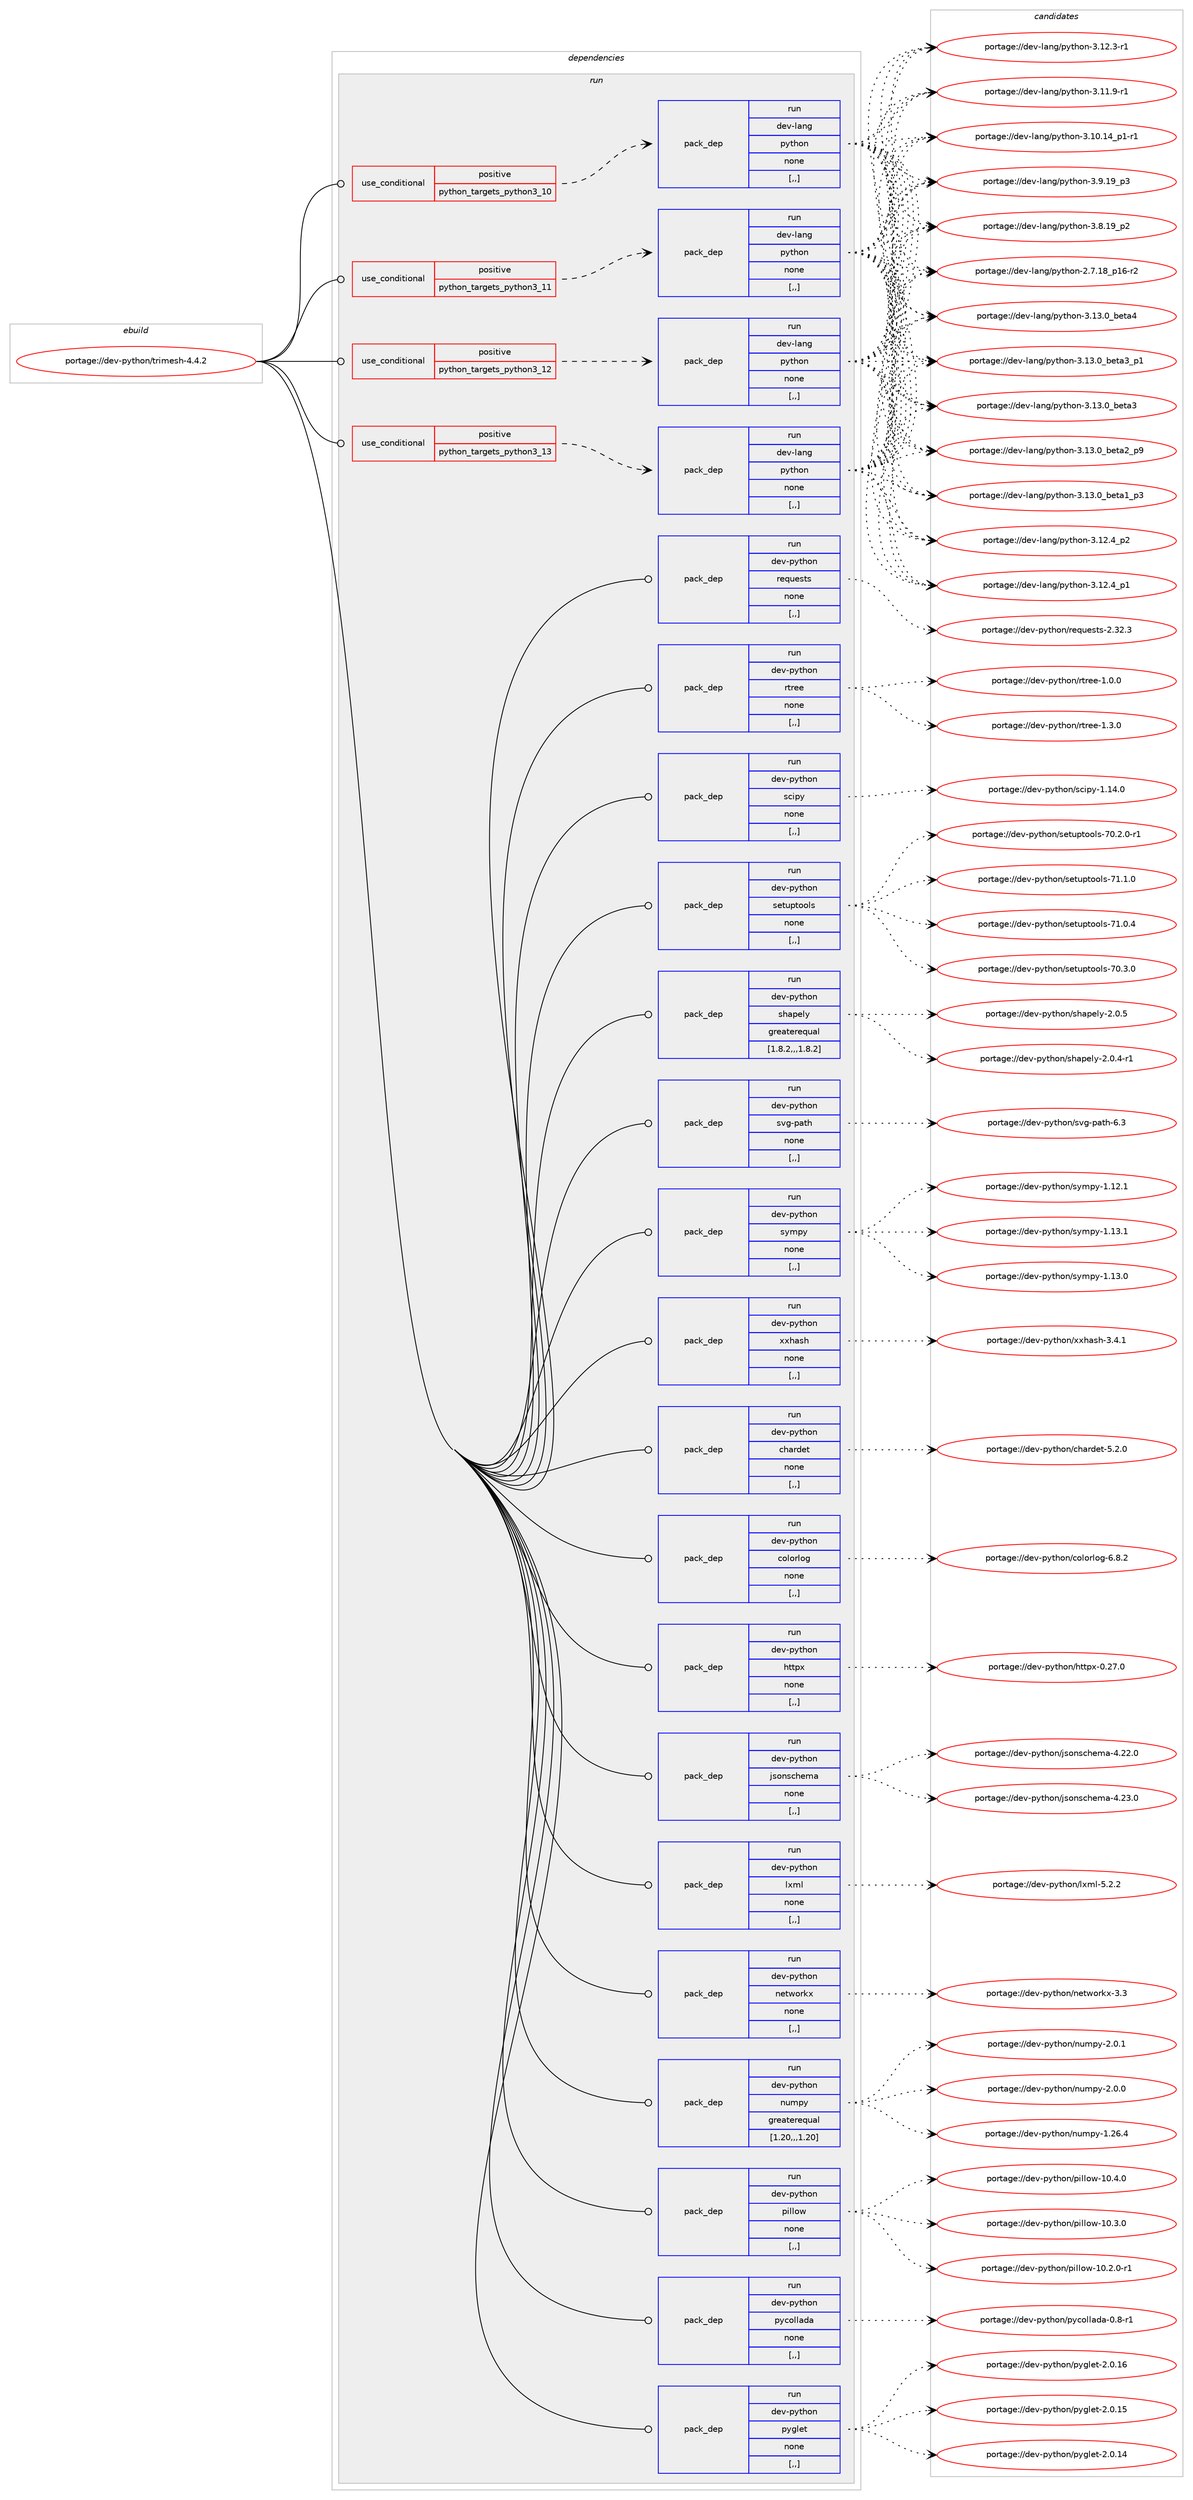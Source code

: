 digraph prolog {

# *************
# Graph options
# *************

newrank=true;
concentrate=true;
compound=true;
graph [rankdir=LR,fontname=Helvetica,fontsize=10,ranksep=1.5];#, ranksep=2.5, nodesep=0.2];
edge  [arrowhead=vee];
node  [fontname=Helvetica,fontsize=10];

# **********
# The ebuild
# **********

subgraph cluster_leftcol {
color=gray;
label=<<i>ebuild</i>>;
id [label="portage://dev-python/trimesh-4.4.2", color=red, width=4, href="../dev-python/trimesh-4.4.2.svg"];
}

# ****************
# The dependencies
# ****************

subgraph cluster_midcol {
color=gray;
label=<<i>dependencies</i>>;
subgraph cluster_compile {
fillcolor="#eeeeee";
style=filled;
label=<<i>compile</i>>;
}
subgraph cluster_compileandrun {
fillcolor="#eeeeee";
style=filled;
label=<<i>compile and run</i>>;
}
subgraph cluster_run {
fillcolor="#eeeeee";
style=filled;
label=<<i>run</i>>;
subgraph cond41021 {
dependency167092 [label=<<TABLE BORDER="0" CELLBORDER="1" CELLSPACING="0" CELLPADDING="4"><TR><TD ROWSPAN="3" CELLPADDING="10">use_conditional</TD></TR><TR><TD>positive</TD></TR><TR><TD>python_targets_python3_10</TD></TR></TABLE>>, shape=none, color=red];
subgraph pack124794 {
dependency167093 [label=<<TABLE BORDER="0" CELLBORDER="1" CELLSPACING="0" CELLPADDING="4" WIDTH="220"><TR><TD ROWSPAN="6" CELLPADDING="30">pack_dep</TD></TR><TR><TD WIDTH="110">run</TD></TR><TR><TD>dev-lang</TD></TR><TR><TD>python</TD></TR><TR><TD>none</TD></TR><TR><TD>[,,]</TD></TR></TABLE>>, shape=none, color=blue];
}
dependency167092:e -> dependency167093:w [weight=20,style="dashed",arrowhead="vee"];
}
id:e -> dependency167092:w [weight=20,style="solid",arrowhead="odot"];
subgraph cond41022 {
dependency167094 [label=<<TABLE BORDER="0" CELLBORDER="1" CELLSPACING="0" CELLPADDING="4"><TR><TD ROWSPAN="3" CELLPADDING="10">use_conditional</TD></TR><TR><TD>positive</TD></TR><TR><TD>python_targets_python3_11</TD></TR></TABLE>>, shape=none, color=red];
subgraph pack124795 {
dependency167095 [label=<<TABLE BORDER="0" CELLBORDER="1" CELLSPACING="0" CELLPADDING="4" WIDTH="220"><TR><TD ROWSPAN="6" CELLPADDING="30">pack_dep</TD></TR><TR><TD WIDTH="110">run</TD></TR><TR><TD>dev-lang</TD></TR><TR><TD>python</TD></TR><TR><TD>none</TD></TR><TR><TD>[,,]</TD></TR></TABLE>>, shape=none, color=blue];
}
dependency167094:e -> dependency167095:w [weight=20,style="dashed",arrowhead="vee"];
}
id:e -> dependency167094:w [weight=20,style="solid",arrowhead="odot"];
subgraph cond41023 {
dependency167096 [label=<<TABLE BORDER="0" CELLBORDER="1" CELLSPACING="0" CELLPADDING="4"><TR><TD ROWSPAN="3" CELLPADDING="10">use_conditional</TD></TR><TR><TD>positive</TD></TR><TR><TD>python_targets_python3_12</TD></TR></TABLE>>, shape=none, color=red];
subgraph pack124796 {
dependency167097 [label=<<TABLE BORDER="0" CELLBORDER="1" CELLSPACING="0" CELLPADDING="4" WIDTH="220"><TR><TD ROWSPAN="6" CELLPADDING="30">pack_dep</TD></TR><TR><TD WIDTH="110">run</TD></TR><TR><TD>dev-lang</TD></TR><TR><TD>python</TD></TR><TR><TD>none</TD></TR><TR><TD>[,,]</TD></TR></TABLE>>, shape=none, color=blue];
}
dependency167096:e -> dependency167097:w [weight=20,style="dashed",arrowhead="vee"];
}
id:e -> dependency167096:w [weight=20,style="solid",arrowhead="odot"];
subgraph cond41024 {
dependency167098 [label=<<TABLE BORDER="0" CELLBORDER="1" CELLSPACING="0" CELLPADDING="4"><TR><TD ROWSPAN="3" CELLPADDING="10">use_conditional</TD></TR><TR><TD>positive</TD></TR><TR><TD>python_targets_python3_13</TD></TR></TABLE>>, shape=none, color=red];
subgraph pack124797 {
dependency167099 [label=<<TABLE BORDER="0" CELLBORDER="1" CELLSPACING="0" CELLPADDING="4" WIDTH="220"><TR><TD ROWSPAN="6" CELLPADDING="30">pack_dep</TD></TR><TR><TD WIDTH="110">run</TD></TR><TR><TD>dev-lang</TD></TR><TR><TD>python</TD></TR><TR><TD>none</TD></TR><TR><TD>[,,]</TD></TR></TABLE>>, shape=none, color=blue];
}
dependency167098:e -> dependency167099:w [weight=20,style="dashed",arrowhead="vee"];
}
id:e -> dependency167098:w [weight=20,style="solid",arrowhead="odot"];
subgraph pack124798 {
dependency167100 [label=<<TABLE BORDER="0" CELLBORDER="1" CELLSPACING="0" CELLPADDING="4" WIDTH="220"><TR><TD ROWSPAN="6" CELLPADDING="30">pack_dep</TD></TR><TR><TD WIDTH="110">run</TD></TR><TR><TD>dev-python</TD></TR><TR><TD>chardet</TD></TR><TR><TD>none</TD></TR><TR><TD>[,,]</TD></TR></TABLE>>, shape=none, color=blue];
}
id:e -> dependency167100:w [weight=20,style="solid",arrowhead="odot"];
subgraph pack124799 {
dependency167101 [label=<<TABLE BORDER="0" CELLBORDER="1" CELLSPACING="0" CELLPADDING="4" WIDTH="220"><TR><TD ROWSPAN="6" CELLPADDING="30">pack_dep</TD></TR><TR><TD WIDTH="110">run</TD></TR><TR><TD>dev-python</TD></TR><TR><TD>colorlog</TD></TR><TR><TD>none</TD></TR><TR><TD>[,,]</TD></TR></TABLE>>, shape=none, color=blue];
}
id:e -> dependency167101:w [weight=20,style="solid",arrowhead="odot"];
subgraph pack124800 {
dependency167102 [label=<<TABLE BORDER="0" CELLBORDER="1" CELLSPACING="0" CELLPADDING="4" WIDTH="220"><TR><TD ROWSPAN="6" CELLPADDING="30">pack_dep</TD></TR><TR><TD WIDTH="110">run</TD></TR><TR><TD>dev-python</TD></TR><TR><TD>httpx</TD></TR><TR><TD>none</TD></TR><TR><TD>[,,]</TD></TR></TABLE>>, shape=none, color=blue];
}
id:e -> dependency167102:w [weight=20,style="solid",arrowhead="odot"];
subgraph pack124801 {
dependency167103 [label=<<TABLE BORDER="0" CELLBORDER="1" CELLSPACING="0" CELLPADDING="4" WIDTH="220"><TR><TD ROWSPAN="6" CELLPADDING="30">pack_dep</TD></TR><TR><TD WIDTH="110">run</TD></TR><TR><TD>dev-python</TD></TR><TR><TD>jsonschema</TD></TR><TR><TD>none</TD></TR><TR><TD>[,,]</TD></TR></TABLE>>, shape=none, color=blue];
}
id:e -> dependency167103:w [weight=20,style="solid",arrowhead="odot"];
subgraph pack124802 {
dependency167104 [label=<<TABLE BORDER="0" CELLBORDER="1" CELLSPACING="0" CELLPADDING="4" WIDTH="220"><TR><TD ROWSPAN="6" CELLPADDING="30">pack_dep</TD></TR><TR><TD WIDTH="110">run</TD></TR><TR><TD>dev-python</TD></TR><TR><TD>lxml</TD></TR><TR><TD>none</TD></TR><TR><TD>[,,]</TD></TR></TABLE>>, shape=none, color=blue];
}
id:e -> dependency167104:w [weight=20,style="solid",arrowhead="odot"];
subgraph pack124803 {
dependency167105 [label=<<TABLE BORDER="0" CELLBORDER="1" CELLSPACING="0" CELLPADDING="4" WIDTH="220"><TR><TD ROWSPAN="6" CELLPADDING="30">pack_dep</TD></TR><TR><TD WIDTH="110">run</TD></TR><TR><TD>dev-python</TD></TR><TR><TD>networkx</TD></TR><TR><TD>none</TD></TR><TR><TD>[,,]</TD></TR></TABLE>>, shape=none, color=blue];
}
id:e -> dependency167105:w [weight=20,style="solid",arrowhead="odot"];
subgraph pack124804 {
dependency167106 [label=<<TABLE BORDER="0" CELLBORDER="1" CELLSPACING="0" CELLPADDING="4" WIDTH="220"><TR><TD ROWSPAN="6" CELLPADDING="30">pack_dep</TD></TR><TR><TD WIDTH="110">run</TD></TR><TR><TD>dev-python</TD></TR><TR><TD>numpy</TD></TR><TR><TD>greaterequal</TD></TR><TR><TD>[1.20,,,1.20]</TD></TR></TABLE>>, shape=none, color=blue];
}
id:e -> dependency167106:w [weight=20,style="solid",arrowhead="odot"];
subgraph pack124805 {
dependency167107 [label=<<TABLE BORDER="0" CELLBORDER="1" CELLSPACING="0" CELLPADDING="4" WIDTH="220"><TR><TD ROWSPAN="6" CELLPADDING="30">pack_dep</TD></TR><TR><TD WIDTH="110">run</TD></TR><TR><TD>dev-python</TD></TR><TR><TD>pillow</TD></TR><TR><TD>none</TD></TR><TR><TD>[,,]</TD></TR></TABLE>>, shape=none, color=blue];
}
id:e -> dependency167107:w [weight=20,style="solid",arrowhead="odot"];
subgraph pack124806 {
dependency167108 [label=<<TABLE BORDER="0" CELLBORDER="1" CELLSPACING="0" CELLPADDING="4" WIDTH="220"><TR><TD ROWSPAN="6" CELLPADDING="30">pack_dep</TD></TR><TR><TD WIDTH="110">run</TD></TR><TR><TD>dev-python</TD></TR><TR><TD>pycollada</TD></TR><TR><TD>none</TD></TR><TR><TD>[,,]</TD></TR></TABLE>>, shape=none, color=blue];
}
id:e -> dependency167108:w [weight=20,style="solid",arrowhead="odot"];
subgraph pack124807 {
dependency167109 [label=<<TABLE BORDER="0" CELLBORDER="1" CELLSPACING="0" CELLPADDING="4" WIDTH="220"><TR><TD ROWSPAN="6" CELLPADDING="30">pack_dep</TD></TR><TR><TD WIDTH="110">run</TD></TR><TR><TD>dev-python</TD></TR><TR><TD>pyglet</TD></TR><TR><TD>none</TD></TR><TR><TD>[,,]</TD></TR></TABLE>>, shape=none, color=blue];
}
id:e -> dependency167109:w [weight=20,style="solid",arrowhead="odot"];
subgraph pack124808 {
dependency167110 [label=<<TABLE BORDER="0" CELLBORDER="1" CELLSPACING="0" CELLPADDING="4" WIDTH="220"><TR><TD ROWSPAN="6" CELLPADDING="30">pack_dep</TD></TR><TR><TD WIDTH="110">run</TD></TR><TR><TD>dev-python</TD></TR><TR><TD>requests</TD></TR><TR><TD>none</TD></TR><TR><TD>[,,]</TD></TR></TABLE>>, shape=none, color=blue];
}
id:e -> dependency167110:w [weight=20,style="solid",arrowhead="odot"];
subgraph pack124809 {
dependency167111 [label=<<TABLE BORDER="0" CELLBORDER="1" CELLSPACING="0" CELLPADDING="4" WIDTH="220"><TR><TD ROWSPAN="6" CELLPADDING="30">pack_dep</TD></TR><TR><TD WIDTH="110">run</TD></TR><TR><TD>dev-python</TD></TR><TR><TD>rtree</TD></TR><TR><TD>none</TD></TR><TR><TD>[,,]</TD></TR></TABLE>>, shape=none, color=blue];
}
id:e -> dependency167111:w [weight=20,style="solid",arrowhead="odot"];
subgraph pack124810 {
dependency167112 [label=<<TABLE BORDER="0" CELLBORDER="1" CELLSPACING="0" CELLPADDING="4" WIDTH="220"><TR><TD ROWSPAN="6" CELLPADDING="30">pack_dep</TD></TR><TR><TD WIDTH="110">run</TD></TR><TR><TD>dev-python</TD></TR><TR><TD>scipy</TD></TR><TR><TD>none</TD></TR><TR><TD>[,,]</TD></TR></TABLE>>, shape=none, color=blue];
}
id:e -> dependency167112:w [weight=20,style="solid",arrowhead="odot"];
subgraph pack124811 {
dependency167113 [label=<<TABLE BORDER="0" CELLBORDER="1" CELLSPACING="0" CELLPADDING="4" WIDTH="220"><TR><TD ROWSPAN="6" CELLPADDING="30">pack_dep</TD></TR><TR><TD WIDTH="110">run</TD></TR><TR><TD>dev-python</TD></TR><TR><TD>setuptools</TD></TR><TR><TD>none</TD></TR><TR><TD>[,,]</TD></TR></TABLE>>, shape=none, color=blue];
}
id:e -> dependency167113:w [weight=20,style="solid",arrowhead="odot"];
subgraph pack124812 {
dependency167114 [label=<<TABLE BORDER="0" CELLBORDER="1" CELLSPACING="0" CELLPADDING="4" WIDTH="220"><TR><TD ROWSPAN="6" CELLPADDING="30">pack_dep</TD></TR><TR><TD WIDTH="110">run</TD></TR><TR><TD>dev-python</TD></TR><TR><TD>shapely</TD></TR><TR><TD>greaterequal</TD></TR><TR><TD>[1.8.2,,,1.8.2]</TD></TR></TABLE>>, shape=none, color=blue];
}
id:e -> dependency167114:w [weight=20,style="solid",arrowhead="odot"];
subgraph pack124813 {
dependency167115 [label=<<TABLE BORDER="0" CELLBORDER="1" CELLSPACING="0" CELLPADDING="4" WIDTH="220"><TR><TD ROWSPAN="6" CELLPADDING="30">pack_dep</TD></TR><TR><TD WIDTH="110">run</TD></TR><TR><TD>dev-python</TD></TR><TR><TD>svg-path</TD></TR><TR><TD>none</TD></TR><TR><TD>[,,]</TD></TR></TABLE>>, shape=none, color=blue];
}
id:e -> dependency167115:w [weight=20,style="solid",arrowhead="odot"];
subgraph pack124814 {
dependency167116 [label=<<TABLE BORDER="0" CELLBORDER="1" CELLSPACING="0" CELLPADDING="4" WIDTH="220"><TR><TD ROWSPAN="6" CELLPADDING="30">pack_dep</TD></TR><TR><TD WIDTH="110">run</TD></TR><TR><TD>dev-python</TD></TR><TR><TD>sympy</TD></TR><TR><TD>none</TD></TR><TR><TD>[,,]</TD></TR></TABLE>>, shape=none, color=blue];
}
id:e -> dependency167116:w [weight=20,style="solid",arrowhead="odot"];
subgraph pack124815 {
dependency167117 [label=<<TABLE BORDER="0" CELLBORDER="1" CELLSPACING="0" CELLPADDING="4" WIDTH="220"><TR><TD ROWSPAN="6" CELLPADDING="30">pack_dep</TD></TR><TR><TD WIDTH="110">run</TD></TR><TR><TD>dev-python</TD></TR><TR><TD>xxhash</TD></TR><TR><TD>none</TD></TR><TR><TD>[,,]</TD></TR></TABLE>>, shape=none, color=blue];
}
id:e -> dependency167117:w [weight=20,style="solid",arrowhead="odot"];
}
}

# **************
# The candidates
# **************

subgraph cluster_choices {
rank=same;
color=gray;
label=<<i>candidates</i>>;

subgraph choice124794 {
color=black;
nodesep=1;
choice1001011184510897110103471121211161041111104551464951464895981011169752 [label="portage://dev-lang/python-3.13.0_beta4", color=red, width=4,href="../dev-lang/python-3.13.0_beta4.svg"];
choice10010111845108971101034711212111610411111045514649514648959810111697519511249 [label="portage://dev-lang/python-3.13.0_beta3_p1", color=red, width=4,href="../dev-lang/python-3.13.0_beta3_p1.svg"];
choice1001011184510897110103471121211161041111104551464951464895981011169751 [label="portage://dev-lang/python-3.13.0_beta3", color=red, width=4,href="../dev-lang/python-3.13.0_beta3.svg"];
choice10010111845108971101034711212111610411111045514649514648959810111697509511257 [label="portage://dev-lang/python-3.13.0_beta2_p9", color=red, width=4,href="../dev-lang/python-3.13.0_beta2_p9.svg"];
choice10010111845108971101034711212111610411111045514649514648959810111697499511251 [label="portage://dev-lang/python-3.13.0_beta1_p3", color=red, width=4,href="../dev-lang/python-3.13.0_beta1_p3.svg"];
choice100101118451089711010347112121116104111110455146495046529511250 [label="portage://dev-lang/python-3.12.4_p2", color=red, width=4,href="../dev-lang/python-3.12.4_p2.svg"];
choice100101118451089711010347112121116104111110455146495046529511249 [label="portage://dev-lang/python-3.12.4_p1", color=red, width=4,href="../dev-lang/python-3.12.4_p1.svg"];
choice100101118451089711010347112121116104111110455146495046514511449 [label="portage://dev-lang/python-3.12.3-r1", color=red, width=4,href="../dev-lang/python-3.12.3-r1.svg"];
choice100101118451089711010347112121116104111110455146494946574511449 [label="portage://dev-lang/python-3.11.9-r1", color=red, width=4,href="../dev-lang/python-3.11.9-r1.svg"];
choice100101118451089711010347112121116104111110455146494846495295112494511449 [label="portage://dev-lang/python-3.10.14_p1-r1", color=red, width=4,href="../dev-lang/python-3.10.14_p1-r1.svg"];
choice100101118451089711010347112121116104111110455146574649579511251 [label="portage://dev-lang/python-3.9.19_p3", color=red, width=4,href="../dev-lang/python-3.9.19_p3.svg"];
choice100101118451089711010347112121116104111110455146564649579511250 [label="portage://dev-lang/python-3.8.19_p2", color=red, width=4,href="../dev-lang/python-3.8.19_p2.svg"];
choice100101118451089711010347112121116104111110455046554649569511249544511450 [label="portage://dev-lang/python-2.7.18_p16-r2", color=red, width=4,href="../dev-lang/python-2.7.18_p16-r2.svg"];
dependency167093:e -> choice1001011184510897110103471121211161041111104551464951464895981011169752:w [style=dotted,weight="100"];
dependency167093:e -> choice10010111845108971101034711212111610411111045514649514648959810111697519511249:w [style=dotted,weight="100"];
dependency167093:e -> choice1001011184510897110103471121211161041111104551464951464895981011169751:w [style=dotted,weight="100"];
dependency167093:e -> choice10010111845108971101034711212111610411111045514649514648959810111697509511257:w [style=dotted,weight="100"];
dependency167093:e -> choice10010111845108971101034711212111610411111045514649514648959810111697499511251:w [style=dotted,weight="100"];
dependency167093:e -> choice100101118451089711010347112121116104111110455146495046529511250:w [style=dotted,weight="100"];
dependency167093:e -> choice100101118451089711010347112121116104111110455146495046529511249:w [style=dotted,weight="100"];
dependency167093:e -> choice100101118451089711010347112121116104111110455146495046514511449:w [style=dotted,weight="100"];
dependency167093:e -> choice100101118451089711010347112121116104111110455146494946574511449:w [style=dotted,weight="100"];
dependency167093:e -> choice100101118451089711010347112121116104111110455146494846495295112494511449:w [style=dotted,weight="100"];
dependency167093:e -> choice100101118451089711010347112121116104111110455146574649579511251:w [style=dotted,weight="100"];
dependency167093:e -> choice100101118451089711010347112121116104111110455146564649579511250:w [style=dotted,weight="100"];
dependency167093:e -> choice100101118451089711010347112121116104111110455046554649569511249544511450:w [style=dotted,weight="100"];
}
subgraph choice124795 {
color=black;
nodesep=1;
choice1001011184510897110103471121211161041111104551464951464895981011169752 [label="portage://dev-lang/python-3.13.0_beta4", color=red, width=4,href="../dev-lang/python-3.13.0_beta4.svg"];
choice10010111845108971101034711212111610411111045514649514648959810111697519511249 [label="portage://dev-lang/python-3.13.0_beta3_p1", color=red, width=4,href="../dev-lang/python-3.13.0_beta3_p1.svg"];
choice1001011184510897110103471121211161041111104551464951464895981011169751 [label="portage://dev-lang/python-3.13.0_beta3", color=red, width=4,href="../dev-lang/python-3.13.0_beta3.svg"];
choice10010111845108971101034711212111610411111045514649514648959810111697509511257 [label="portage://dev-lang/python-3.13.0_beta2_p9", color=red, width=4,href="../dev-lang/python-3.13.0_beta2_p9.svg"];
choice10010111845108971101034711212111610411111045514649514648959810111697499511251 [label="portage://dev-lang/python-3.13.0_beta1_p3", color=red, width=4,href="../dev-lang/python-3.13.0_beta1_p3.svg"];
choice100101118451089711010347112121116104111110455146495046529511250 [label="portage://dev-lang/python-3.12.4_p2", color=red, width=4,href="../dev-lang/python-3.12.4_p2.svg"];
choice100101118451089711010347112121116104111110455146495046529511249 [label="portage://dev-lang/python-3.12.4_p1", color=red, width=4,href="../dev-lang/python-3.12.4_p1.svg"];
choice100101118451089711010347112121116104111110455146495046514511449 [label="portage://dev-lang/python-3.12.3-r1", color=red, width=4,href="../dev-lang/python-3.12.3-r1.svg"];
choice100101118451089711010347112121116104111110455146494946574511449 [label="portage://dev-lang/python-3.11.9-r1", color=red, width=4,href="../dev-lang/python-3.11.9-r1.svg"];
choice100101118451089711010347112121116104111110455146494846495295112494511449 [label="portage://dev-lang/python-3.10.14_p1-r1", color=red, width=4,href="../dev-lang/python-3.10.14_p1-r1.svg"];
choice100101118451089711010347112121116104111110455146574649579511251 [label="portage://dev-lang/python-3.9.19_p3", color=red, width=4,href="../dev-lang/python-3.9.19_p3.svg"];
choice100101118451089711010347112121116104111110455146564649579511250 [label="portage://dev-lang/python-3.8.19_p2", color=red, width=4,href="../dev-lang/python-3.8.19_p2.svg"];
choice100101118451089711010347112121116104111110455046554649569511249544511450 [label="portage://dev-lang/python-2.7.18_p16-r2", color=red, width=4,href="../dev-lang/python-2.7.18_p16-r2.svg"];
dependency167095:e -> choice1001011184510897110103471121211161041111104551464951464895981011169752:w [style=dotted,weight="100"];
dependency167095:e -> choice10010111845108971101034711212111610411111045514649514648959810111697519511249:w [style=dotted,weight="100"];
dependency167095:e -> choice1001011184510897110103471121211161041111104551464951464895981011169751:w [style=dotted,weight="100"];
dependency167095:e -> choice10010111845108971101034711212111610411111045514649514648959810111697509511257:w [style=dotted,weight="100"];
dependency167095:e -> choice10010111845108971101034711212111610411111045514649514648959810111697499511251:w [style=dotted,weight="100"];
dependency167095:e -> choice100101118451089711010347112121116104111110455146495046529511250:w [style=dotted,weight="100"];
dependency167095:e -> choice100101118451089711010347112121116104111110455146495046529511249:w [style=dotted,weight="100"];
dependency167095:e -> choice100101118451089711010347112121116104111110455146495046514511449:w [style=dotted,weight="100"];
dependency167095:e -> choice100101118451089711010347112121116104111110455146494946574511449:w [style=dotted,weight="100"];
dependency167095:e -> choice100101118451089711010347112121116104111110455146494846495295112494511449:w [style=dotted,weight="100"];
dependency167095:e -> choice100101118451089711010347112121116104111110455146574649579511251:w [style=dotted,weight="100"];
dependency167095:e -> choice100101118451089711010347112121116104111110455146564649579511250:w [style=dotted,weight="100"];
dependency167095:e -> choice100101118451089711010347112121116104111110455046554649569511249544511450:w [style=dotted,weight="100"];
}
subgraph choice124796 {
color=black;
nodesep=1;
choice1001011184510897110103471121211161041111104551464951464895981011169752 [label="portage://dev-lang/python-3.13.0_beta4", color=red, width=4,href="../dev-lang/python-3.13.0_beta4.svg"];
choice10010111845108971101034711212111610411111045514649514648959810111697519511249 [label="portage://dev-lang/python-3.13.0_beta3_p1", color=red, width=4,href="../dev-lang/python-3.13.0_beta3_p1.svg"];
choice1001011184510897110103471121211161041111104551464951464895981011169751 [label="portage://dev-lang/python-3.13.0_beta3", color=red, width=4,href="../dev-lang/python-3.13.0_beta3.svg"];
choice10010111845108971101034711212111610411111045514649514648959810111697509511257 [label="portage://dev-lang/python-3.13.0_beta2_p9", color=red, width=4,href="../dev-lang/python-3.13.0_beta2_p9.svg"];
choice10010111845108971101034711212111610411111045514649514648959810111697499511251 [label="portage://dev-lang/python-3.13.0_beta1_p3", color=red, width=4,href="../dev-lang/python-3.13.0_beta1_p3.svg"];
choice100101118451089711010347112121116104111110455146495046529511250 [label="portage://dev-lang/python-3.12.4_p2", color=red, width=4,href="../dev-lang/python-3.12.4_p2.svg"];
choice100101118451089711010347112121116104111110455146495046529511249 [label="portage://dev-lang/python-3.12.4_p1", color=red, width=4,href="../dev-lang/python-3.12.4_p1.svg"];
choice100101118451089711010347112121116104111110455146495046514511449 [label="portage://dev-lang/python-3.12.3-r1", color=red, width=4,href="../dev-lang/python-3.12.3-r1.svg"];
choice100101118451089711010347112121116104111110455146494946574511449 [label="portage://dev-lang/python-3.11.9-r1", color=red, width=4,href="../dev-lang/python-3.11.9-r1.svg"];
choice100101118451089711010347112121116104111110455146494846495295112494511449 [label="portage://dev-lang/python-3.10.14_p1-r1", color=red, width=4,href="../dev-lang/python-3.10.14_p1-r1.svg"];
choice100101118451089711010347112121116104111110455146574649579511251 [label="portage://dev-lang/python-3.9.19_p3", color=red, width=4,href="../dev-lang/python-3.9.19_p3.svg"];
choice100101118451089711010347112121116104111110455146564649579511250 [label="portage://dev-lang/python-3.8.19_p2", color=red, width=4,href="../dev-lang/python-3.8.19_p2.svg"];
choice100101118451089711010347112121116104111110455046554649569511249544511450 [label="portage://dev-lang/python-2.7.18_p16-r2", color=red, width=4,href="../dev-lang/python-2.7.18_p16-r2.svg"];
dependency167097:e -> choice1001011184510897110103471121211161041111104551464951464895981011169752:w [style=dotted,weight="100"];
dependency167097:e -> choice10010111845108971101034711212111610411111045514649514648959810111697519511249:w [style=dotted,weight="100"];
dependency167097:e -> choice1001011184510897110103471121211161041111104551464951464895981011169751:w [style=dotted,weight="100"];
dependency167097:e -> choice10010111845108971101034711212111610411111045514649514648959810111697509511257:w [style=dotted,weight="100"];
dependency167097:e -> choice10010111845108971101034711212111610411111045514649514648959810111697499511251:w [style=dotted,weight="100"];
dependency167097:e -> choice100101118451089711010347112121116104111110455146495046529511250:w [style=dotted,weight="100"];
dependency167097:e -> choice100101118451089711010347112121116104111110455146495046529511249:w [style=dotted,weight="100"];
dependency167097:e -> choice100101118451089711010347112121116104111110455146495046514511449:w [style=dotted,weight="100"];
dependency167097:e -> choice100101118451089711010347112121116104111110455146494946574511449:w [style=dotted,weight="100"];
dependency167097:e -> choice100101118451089711010347112121116104111110455146494846495295112494511449:w [style=dotted,weight="100"];
dependency167097:e -> choice100101118451089711010347112121116104111110455146574649579511251:w [style=dotted,weight="100"];
dependency167097:e -> choice100101118451089711010347112121116104111110455146564649579511250:w [style=dotted,weight="100"];
dependency167097:e -> choice100101118451089711010347112121116104111110455046554649569511249544511450:w [style=dotted,weight="100"];
}
subgraph choice124797 {
color=black;
nodesep=1;
choice1001011184510897110103471121211161041111104551464951464895981011169752 [label="portage://dev-lang/python-3.13.0_beta4", color=red, width=4,href="../dev-lang/python-3.13.0_beta4.svg"];
choice10010111845108971101034711212111610411111045514649514648959810111697519511249 [label="portage://dev-lang/python-3.13.0_beta3_p1", color=red, width=4,href="../dev-lang/python-3.13.0_beta3_p1.svg"];
choice1001011184510897110103471121211161041111104551464951464895981011169751 [label="portage://dev-lang/python-3.13.0_beta3", color=red, width=4,href="../dev-lang/python-3.13.0_beta3.svg"];
choice10010111845108971101034711212111610411111045514649514648959810111697509511257 [label="portage://dev-lang/python-3.13.0_beta2_p9", color=red, width=4,href="../dev-lang/python-3.13.0_beta2_p9.svg"];
choice10010111845108971101034711212111610411111045514649514648959810111697499511251 [label="portage://dev-lang/python-3.13.0_beta1_p3", color=red, width=4,href="../dev-lang/python-3.13.0_beta1_p3.svg"];
choice100101118451089711010347112121116104111110455146495046529511250 [label="portage://dev-lang/python-3.12.4_p2", color=red, width=4,href="../dev-lang/python-3.12.4_p2.svg"];
choice100101118451089711010347112121116104111110455146495046529511249 [label="portage://dev-lang/python-3.12.4_p1", color=red, width=4,href="../dev-lang/python-3.12.4_p1.svg"];
choice100101118451089711010347112121116104111110455146495046514511449 [label="portage://dev-lang/python-3.12.3-r1", color=red, width=4,href="../dev-lang/python-3.12.3-r1.svg"];
choice100101118451089711010347112121116104111110455146494946574511449 [label="portage://dev-lang/python-3.11.9-r1", color=red, width=4,href="../dev-lang/python-3.11.9-r1.svg"];
choice100101118451089711010347112121116104111110455146494846495295112494511449 [label="portage://dev-lang/python-3.10.14_p1-r1", color=red, width=4,href="../dev-lang/python-3.10.14_p1-r1.svg"];
choice100101118451089711010347112121116104111110455146574649579511251 [label="portage://dev-lang/python-3.9.19_p3", color=red, width=4,href="../dev-lang/python-3.9.19_p3.svg"];
choice100101118451089711010347112121116104111110455146564649579511250 [label="portage://dev-lang/python-3.8.19_p2", color=red, width=4,href="../dev-lang/python-3.8.19_p2.svg"];
choice100101118451089711010347112121116104111110455046554649569511249544511450 [label="portage://dev-lang/python-2.7.18_p16-r2", color=red, width=4,href="../dev-lang/python-2.7.18_p16-r2.svg"];
dependency167099:e -> choice1001011184510897110103471121211161041111104551464951464895981011169752:w [style=dotted,weight="100"];
dependency167099:e -> choice10010111845108971101034711212111610411111045514649514648959810111697519511249:w [style=dotted,weight="100"];
dependency167099:e -> choice1001011184510897110103471121211161041111104551464951464895981011169751:w [style=dotted,weight="100"];
dependency167099:e -> choice10010111845108971101034711212111610411111045514649514648959810111697509511257:w [style=dotted,weight="100"];
dependency167099:e -> choice10010111845108971101034711212111610411111045514649514648959810111697499511251:w [style=dotted,weight="100"];
dependency167099:e -> choice100101118451089711010347112121116104111110455146495046529511250:w [style=dotted,weight="100"];
dependency167099:e -> choice100101118451089711010347112121116104111110455146495046529511249:w [style=dotted,weight="100"];
dependency167099:e -> choice100101118451089711010347112121116104111110455146495046514511449:w [style=dotted,weight="100"];
dependency167099:e -> choice100101118451089711010347112121116104111110455146494946574511449:w [style=dotted,weight="100"];
dependency167099:e -> choice100101118451089711010347112121116104111110455146494846495295112494511449:w [style=dotted,weight="100"];
dependency167099:e -> choice100101118451089711010347112121116104111110455146574649579511251:w [style=dotted,weight="100"];
dependency167099:e -> choice100101118451089711010347112121116104111110455146564649579511250:w [style=dotted,weight="100"];
dependency167099:e -> choice100101118451089711010347112121116104111110455046554649569511249544511450:w [style=dotted,weight="100"];
}
subgraph choice124798 {
color=black;
nodesep=1;
choice10010111845112121116104111110479910497114100101116455346504648 [label="portage://dev-python/chardet-5.2.0", color=red, width=4,href="../dev-python/chardet-5.2.0.svg"];
dependency167100:e -> choice10010111845112121116104111110479910497114100101116455346504648:w [style=dotted,weight="100"];
}
subgraph choice124799 {
color=black;
nodesep=1;
choice100101118451121211161041111104799111108111114108111103455446564650 [label="portage://dev-python/colorlog-6.8.2", color=red, width=4,href="../dev-python/colorlog-6.8.2.svg"];
dependency167101:e -> choice100101118451121211161041111104799111108111114108111103455446564650:w [style=dotted,weight="100"];
}
subgraph choice124800 {
color=black;
nodesep=1;
choice100101118451121211161041111104710411611611212045484650554648 [label="portage://dev-python/httpx-0.27.0", color=red, width=4,href="../dev-python/httpx-0.27.0.svg"];
dependency167102:e -> choice100101118451121211161041111104710411611611212045484650554648:w [style=dotted,weight="100"];
}
subgraph choice124801 {
color=black;
nodesep=1;
choice1001011184511212111610411111047106115111110115991041011099745524650514648 [label="portage://dev-python/jsonschema-4.23.0", color=red, width=4,href="../dev-python/jsonschema-4.23.0.svg"];
choice1001011184511212111610411111047106115111110115991041011099745524650504648 [label="portage://dev-python/jsonschema-4.22.0", color=red, width=4,href="../dev-python/jsonschema-4.22.0.svg"];
dependency167103:e -> choice1001011184511212111610411111047106115111110115991041011099745524650514648:w [style=dotted,weight="100"];
dependency167103:e -> choice1001011184511212111610411111047106115111110115991041011099745524650504648:w [style=dotted,weight="100"];
}
subgraph choice124802 {
color=black;
nodesep=1;
choice1001011184511212111610411111047108120109108455346504650 [label="portage://dev-python/lxml-5.2.2", color=red, width=4,href="../dev-python/lxml-5.2.2.svg"];
dependency167104:e -> choice1001011184511212111610411111047108120109108455346504650:w [style=dotted,weight="100"];
}
subgraph choice124803 {
color=black;
nodesep=1;
choice100101118451121211161041111104711010111611911111410712045514651 [label="portage://dev-python/networkx-3.3", color=red, width=4,href="../dev-python/networkx-3.3.svg"];
dependency167105:e -> choice100101118451121211161041111104711010111611911111410712045514651:w [style=dotted,weight="100"];
}
subgraph choice124804 {
color=black;
nodesep=1;
choice1001011184511212111610411111047110117109112121455046484649 [label="portage://dev-python/numpy-2.0.1", color=red, width=4,href="../dev-python/numpy-2.0.1.svg"];
choice1001011184511212111610411111047110117109112121455046484648 [label="portage://dev-python/numpy-2.0.0", color=red, width=4,href="../dev-python/numpy-2.0.0.svg"];
choice100101118451121211161041111104711011710911212145494650544652 [label="portage://dev-python/numpy-1.26.4", color=red, width=4,href="../dev-python/numpy-1.26.4.svg"];
dependency167106:e -> choice1001011184511212111610411111047110117109112121455046484649:w [style=dotted,weight="100"];
dependency167106:e -> choice1001011184511212111610411111047110117109112121455046484648:w [style=dotted,weight="100"];
dependency167106:e -> choice100101118451121211161041111104711011710911212145494650544652:w [style=dotted,weight="100"];
}
subgraph choice124805 {
color=black;
nodesep=1;
choice100101118451121211161041111104711210510810811111945494846524648 [label="portage://dev-python/pillow-10.4.0", color=red, width=4,href="../dev-python/pillow-10.4.0.svg"];
choice100101118451121211161041111104711210510810811111945494846514648 [label="portage://dev-python/pillow-10.3.0", color=red, width=4,href="../dev-python/pillow-10.3.0.svg"];
choice1001011184511212111610411111047112105108108111119454948465046484511449 [label="portage://dev-python/pillow-10.2.0-r1", color=red, width=4,href="../dev-python/pillow-10.2.0-r1.svg"];
dependency167107:e -> choice100101118451121211161041111104711210510810811111945494846524648:w [style=dotted,weight="100"];
dependency167107:e -> choice100101118451121211161041111104711210510810811111945494846514648:w [style=dotted,weight="100"];
dependency167107:e -> choice1001011184511212111610411111047112105108108111119454948465046484511449:w [style=dotted,weight="100"];
}
subgraph choice124806 {
color=black;
nodesep=1;
choice1001011184511212111610411111047112121991111081089710097454846564511449 [label="portage://dev-python/pycollada-0.8-r1", color=red, width=4,href="../dev-python/pycollada-0.8-r1.svg"];
dependency167108:e -> choice1001011184511212111610411111047112121991111081089710097454846564511449:w [style=dotted,weight="100"];
}
subgraph choice124807 {
color=black;
nodesep=1;
choice100101118451121211161041111104711212110310810111645504648464954 [label="portage://dev-python/pyglet-2.0.16", color=red, width=4,href="../dev-python/pyglet-2.0.16.svg"];
choice100101118451121211161041111104711212110310810111645504648464953 [label="portage://dev-python/pyglet-2.0.15", color=red, width=4,href="../dev-python/pyglet-2.0.15.svg"];
choice100101118451121211161041111104711212110310810111645504648464952 [label="portage://dev-python/pyglet-2.0.14", color=red, width=4,href="../dev-python/pyglet-2.0.14.svg"];
dependency167109:e -> choice100101118451121211161041111104711212110310810111645504648464954:w [style=dotted,weight="100"];
dependency167109:e -> choice100101118451121211161041111104711212110310810111645504648464953:w [style=dotted,weight="100"];
dependency167109:e -> choice100101118451121211161041111104711212110310810111645504648464952:w [style=dotted,weight="100"];
}
subgraph choice124808 {
color=black;
nodesep=1;
choice100101118451121211161041111104711410111311710111511611545504651504651 [label="portage://dev-python/requests-2.32.3", color=red, width=4,href="../dev-python/requests-2.32.3.svg"];
dependency167110:e -> choice100101118451121211161041111104711410111311710111511611545504651504651:w [style=dotted,weight="100"];
}
subgraph choice124809 {
color=black;
nodesep=1;
choice1001011184511212111610411111047114116114101101454946514648 [label="portage://dev-python/rtree-1.3.0", color=red, width=4,href="../dev-python/rtree-1.3.0.svg"];
choice1001011184511212111610411111047114116114101101454946484648 [label="portage://dev-python/rtree-1.0.0", color=red, width=4,href="../dev-python/rtree-1.0.0.svg"];
dependency167111:e -> choice1001011184511212111610411111047114116114101101454946514648:w [style=dotted,weight="100"];
dependency167111:e -> choice1001011184511212111610411111047114116114101101454946484648:w [style=dotted,weight="100"];
}
subgraph choice124810 {
color=black;
nodesep=1;
choice10010111845112121116104111110471159910511212145494649524648 [label="portage://dev-python/scipy-1.14.0", color=red, width=4,href="../dev-python/scipy-1.14.0.svg"];
dependency167112:e -> choice10010111845112121116104111110471159910511212145494649524648:w [style=dotted,weight="100"];
}
subgraph choice124811 {
color=black;
nodesep=1;
choice100101118451121211161041111104711510111611711211611111110811545554946494648 [label="portage://dev-python/setuptools-71.1.0", color=red, width=4,href="../dev-python/setuptools-71.1.0.svg"];
choice100101118451121211161041111104711510111611711211611111110811545554946484652 [label="portage://dev-python/setuptools-71.0.4", color=red, width=4,href="../dev-python/setuptools-71.0.4.svg"];
choice100101118451121211161041111104711510111611711211611111110811545554846514648 [label="portage://dev-python/setuptools-70.3.0", color=red, width=4,href="../dev-python/setuptools-70.3.0.svg"];
choice1001011184511212111610411111047115101116117112116111111108115455548465046484511449 [label="portage://dev-python/setuptools-70.2.0-r1", color=red, width=4,href="../dev-python/setuptools-70.2.0-r1.svg"];
dependency167113:e -> choice100101118451121211161041111104711510111611711211611111110811545554946494648:w [style=dotted,weight="100"];
dependency167113:e -> choice100101118451121211161041111104711510111611711211611111110811545554946484652:w [style=dotted,weight="100"];
dependency167113:e -> choice100101118451121211161041111104711510111611711211611111110811545554846514648:w [style=dotted,weight="100"];
dependency167113:e -> choice1001011184511212111610411111047115101116117112116111111108115455548465046484511449:w [style=dotted,weight="100"];
}
subgraph choice124812 {
color=black;
nodesep=1;
choice100101118451121211161041111104711510497112101108121455046484653 [label="portage://dev-python/shapely-2.0.5", color=red, width=4,href="../dev-python/shapely-2.0.5.svg"];
choice1001011184511212111610411111047115104971121011081214550464846524511449 [label="portage://dev-python/shapely-2.0.4-r1", color=red, width=4,href="../dev-python/shapely-2.0.4-r1.svg"];
dependency167114:e -> choice100101118451121211161041111104711510497112101108121455046484653:w [style=dotted,weight="100"];
dependency167114:e -> choice1001011184511212111610411111047115104971121011081214550464846524511449:w [style=dotted,weight="100"];
}
subgraph choice124813 {
color=black;
nodesep=1;
choice1001011184511212111610411111047115118103451129711610445544651 [label="portage://dev-python/svg-path-6.3", color=red, width=4,href="../dev-python/svg-path-6.3.svg"];
dependency167115:e -> choice1001011184511212111610411111047115118103451129711610445544651:w [style=dotted,weight="100"];
}
subgraph choice124814 {
color=black;
nodesep=1;
choice100101118451121211161041111104711512110911212145494649514649 [label="portage://dev-python/sympy-1.13.1", color=red, width=4,href="../dev-python/sympy-1.13.1.svg"];
choice100101118451121211161041111104711512110911212145494649514648 [label="portage://dev-python/sympy-1.13.0", color=red, width=4,href="../dev-python/sympy-1.13.0.svg"];
choice100101118451121211161041111104711512110911212145494649504649 [label="portage://dev-python/sympy-1.12.1", color=red, width=4,href="../dev-python/sympy-1.12.1.svg"];
dependency167116:e -> choice100101118451121211161041111104711512110911212145494649514649:w [style=dotted,weight="100"];
dependency167116:e -> choice100101118451121211161041111104711512110911212145494649514648:w [style=dotted,weight="100"];
dependency167116:e -> choice100101118451121211161041111104711512110911212145494649504649:w [style=dotted,weight="100"];
}
subgraph choice124815 {
color=black;
nodesep=1;
choice100101118451121211161041111104712012010497115104455146524649 [label="portage://dev-python/xxhash-3.4.1", color=red, width=4,href="../dev-python/xxhash-3.4.1.svg"];
dependency167117:e -> choice100101118451121211161041111104712012010497115104455146524649:w [style=dotted,weight="100"];
}
}

}

